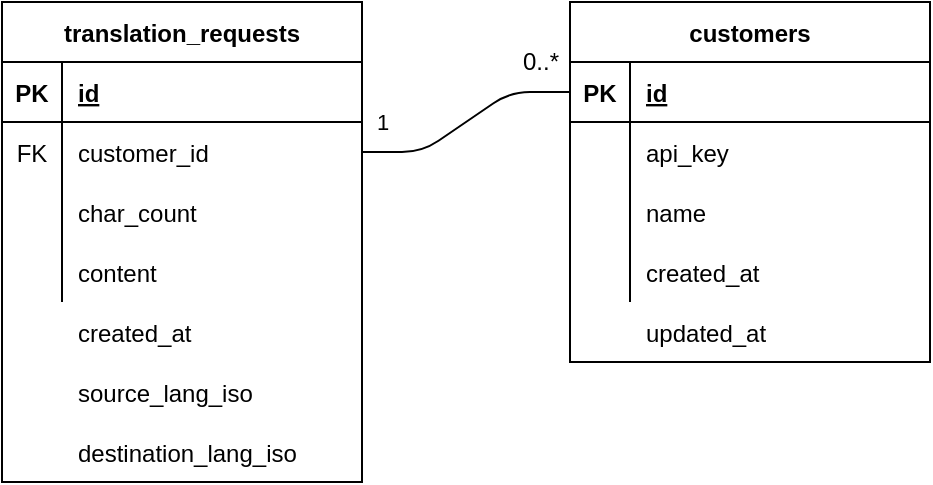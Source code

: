 <mxfile version="14.7.2" type="device"><diagram id="HS0Qx1WmLHTZVdmfQTB7" name="Page-1"><mxGraphModel dx="1224" dy="1117" grid="1" gridSize="10" guides="1" tooltips="1" connect="1" arrows="1" fold="1" page="1" pageScale="1" pageWidth="1920" pageHeight="1200" math="0" shadow="0"><root><mxCell id="0"/><mxCell id="1" parent="0"/><mxCell id="4bmAN9BPvOlxGKMwz4mo-54" value="translation_requests" style="shape=table;startSize=30;container=1;collapsible=1;childLayout=tableLayout;fixedRows=1;rowLines=0;fontStyle=1;align=center;resizeLast=1;" parent="1" vertex="1"><mxGeometry width="180" height="240" as="geometry"/></mxCell><mxCell id="4bmAN9BPvOlxGKMwz4mo-55" value="" style="shape=partialRectangle;collapsible=0;dropTarget=0;pointerEvents=0;fillColor=none;top=0;left=0;bottom=1;right=0;points=[[0,0.5],[1,0.5]];portConstraint=eastwest;" parent="4bmAN9BPvOlxGKMwz4mo-54" vertex="1"><mxGeometry y="30" width="180" height="30" as="geometry"/></mxCell><mxCell id="4bmAN9BPvOlxGKMwz4mo-56" value="PK" style="shape=partialRectangle;connectable=0;fillColor=none;top=0;left=0;bottom=0;right=0;fontStyle=1;overflow=hidden;" parent="4bmAN9BPvOlxGKMwz4mo-55" vertex="1"><mxGeometry width="30" height="30" as="geometry"/></mxCell><mxCell id="4bmAN9BPvOlxGKMwz4mo-57" value="id" style="shape=partialRectangle;connectable=0;fillColor=none;top=0;left=0;bottom=0;right=0;align=left;spacingLeft=6;fontStyle=5;overflow=hidden;" parent="4bmAN9BPvOlxGKMwz4mo-55" vertex="1"><mxGeometry x="30" width="150" height="30" as="geometry"/></mxCell><mxCell id="4bmAN9BPvOlxGKMwz4mo-58" value="" style="shape=partialRectangle;collapsible=0;dropTarget=0;pointerEvents=0;fillColor=none;top=0;left=0;bottom=0;right=0;points=[[0,0.5],[1,0.5]];portConstraint=eastwest;" parent="4bmAN9BPvOlxGKMwz4mo-54" vertex="1"><mxGeometry y="60" width="180" height="30" as="geometry"/></mxCell><mxCell id="4bmAN9BPvOlxGKMwz4mo-59" value="FK" style="shape=partialRectangle;connectable=0;fillColor=none;top=0;left=0;bottom=0;right=0;editable=1;overflow=hidden;" parent="4bmAN9BPvOlxGKMwz4mo-58" vertex="1"><mxGeometry width="30" height="30" as="geometry"/></mxCell><mxCell id="4bmAN9BPvOlxGKMwz4mo-60" value="customer_id" style="shape=partialRectangle;connectable=0;fillColor=none;top=0;left=0;bottom=0;right=0;align=left;spacingLeft=6;overflow=hidden;" parent="4bmAN9BPvOlxGKMwz4mo-58" vertex="1"><mxGeometry x="30" width="150" height="30" as="geometry"/></mxCell><mxCell id="4bmAN9BPvOlxGKMwz4mo-61" value="" style="shape=partialRectangle;collapsible=0;dropTarget=0;pointerEvents=0;fillColor=none;top=0;left=0;bottom=0;right=0;points=[[0,0.5],[1,0.5]];portConstraint=eastwest;" parent="4bmAN9BPvOlxGKMwz4mo-54" vertex="1"><mxGeometry y="90" width="180" height="30" as="geometry"/></mxCell><mxCell id="4bmAN9BPvOlxGKMwz4mo-62" value="" style="shape=partialRectangle;connectable=0;fillColor=none;top=0;left=0;bottom=0;right=0;editable=1;overflow=hidden;" parent="4bmAN9BPvOlxGKMwz4mo-61" vertex="1"><mxGeometry width="30" height="30" as="geometry"/></mxCell><mxCell id="4bmAN9BPvOlxGKMwz4mo-63" value="char_count" style="shape=partialRectangle;connectable=0;fillColor=none;top=0;left=0;bottom=0;right=0;align=left;spacingLeft=6;overflow=hidden;" parent="4bmAN9BPvOlxGKMwz4mo-61" vertex="1"><mxGeometry x="30" width="150" height="30" as="geometry"/></mxCell><mxCell id="4bmAN9BPvOlxGKMwz4mo-64" value="" style="shape=partialRectangle;collapsible=0;dropTarget=0;pointerEvents=0;fillColor=none;top=0;left=0;bottom=0;right=0;points=[[0,0.5],[1,0.5]];portConstraint=eastwest;" parent="4bmAN9BPvOlxGKMwz4mo-54" vertex="1"><mxGeometry y="120" width="180" height="30" as="geometry"/></mxCell><mxCell id="4bmAN9BPvOlxGKMwz4mo-65" value="" style="shape=partialRectangle;connectable=0;fillColor=none;top=0;left=0;bottom=0;right=0;editable=1;overflow=hidden;" parent="4bmAN9BPvOlxGKMwz4mo-64" vertex="1"><mxGeometry width="30" height="30" as="geometry"/></mxCell><mxCell id="4bmAN9BPvOlxGKMwz4mo-66" value="content" style="shape=partialRectangle;connectable=0;fillColor=none;top=0;left=0;bottom=0;right=0;align=left;spacingLeft=6;overflow=hidden;" parent="4bmAN9BPvOlxGKMwz4mo-64" vertex="1"><mxGeometry x="30" width="150" height="30" as="geometry"/></mxCell><mxCell id="4bmAN9BPvOlxGKMwz4mo-67" value="created_at" style="shape=partialRectangle;connectable=0;fillColor=none;top=0;left=0;bottom=0;right=0;align=left;spacingLeft=6;overflow=hidden;" parent="1" vertex="1"><mxGeometry x="30" y="150" width="150" height="30" as="geometry"/></mxCell><mxCell id="4bmAN9BPvOlxGKMwz4mo-68" value="source_lang_iso" style="shape=partialRectangle;connectable=0;fillColor=none;top=0;left=0;bottom=0;right=0;align=left;spacingLeft=6;overflow=hidden;" parent="1" vertex="1"><mxGeometry x="30" y="180" width="150" height="30" as="geometry"/></mxCell><mxCell id="4bmAN9BPvOlxGKMwz4mo-69" value="destination_lang_iso" style="shape=partialRectangle;connectable=0;fillColor=none;top=0;left=0;bottom=0;right=0;align=left;spacingLeft=6;overflow=hidden;" parent="1" vertex="1"><mxGeometry x="30" y="210" width="150" height="30" as="geometry"/></mxCell><mxCell id="4bmAN9BPvOlxGKMwz4mo-90" value="customers" style="shape=table;startSize=30;container=1;collapsible=1;childLayout=tableLayout;fixedRows=1;rowLines=0;fontStyle=1;align=center;resizeLast=1;" parent="1" vertex="1"><mxGeometry x="284" width="180" height="180" as="geometry"/></mxCell><mxCell id="4bmAN9BPvOlxGKMwz4mo-91" value="" style="shape=partialRectangle;collapsible=0;dropTarget=0;pointerEvents=0;fillColor=none;top=0;left=0;bottom=1;right=0;points=[[0,0.5],[1,0.5]];portConstraint=eastwest;" parent="4bmAN9BPvOlxGKMwz4mo-90" vertex="1"><mxGeometry y="30" width="180" height="30" as="geometry"/></mxCell><mxCell id="4bmAN9BPvOlxGKMwz4mo-92" value="PK" style="shape=partialRectangle;connectable=0;fillColor=none;top=0;left=0;bottom=0;right=0;fontStyle=1;overflow=hidden;" parent="4bmAN9BPvOlxGKMwz4mo-91" vertex="1"><mxGeometry width="30" height="30" as="geometry"/></mxCell><mxCell id="4bmAN9BPvOlxGKMwz4mo-93" value="id" style="shape=partialRectangle;connectable=0;fillColor=none;top=0;left=0;bottom=0;right=0;align=left;spacingLeft=6;fontStyle=5;overflow=hidden;" parent="4bmAN9BPvOlxGKMwz4mo-91" vertex="1"><mxGeometry x="30" width="150" height="30" as="geometry"/></mxCell><mxCell id="4bmAN9BPvOlxGKMwz4mo-94" value="" style="shape=partialRectangle;collapsible=0;dropTarget=0;pointerEvents=0;fillColor=none;top=0;left=0;bottom=0;right=0;points=[[0,0.5],[1,0.5]];portConstraint=eastwest;" parent="4bmAN9BPvOlxGKMwz4mo-90" vertex="1"><mxGeometry y="60" width="180" height="30" as="geometry"/></mxCell><mxCell id="4bmAN9BPvOlxGKMwz4mo-95" value="" style="shape=partialRectangle;connectable=0;fillColor=none;top=0;left=0;bottom=0;right=0;editable=1;overflow=hidden;" parent="4bmAN9BPvOlxGKMwz4mo-94" vertex="1"><mxGeometry width="30" height="30" as="geometry"/></mxCell><mxCell id="4bmAN9BPvOlxGKMwz4mo-96" value="api_key" style="shape=partialRectangle;connectable=0;fillColor=none;top=0;left=0;bottom=0;right=0;align=left;spacingLeft=6;overflow=hidden;" parent="4bmAN9BPvOlxGKMwz4mo-94" vertex="1"><mxGeometry x="30" width="150" height="30" as="geometry"/></mxCell><mxCell id="4bmAN9BPvOlxGKMwz4mo-97" value="" style="shape=partialRectangle;collapsible=0;dropTarget=0;pointerEvents=0;fillColor=none;top=0;left=0;bottom=0;right=0;points=[[0,0.5],[1,0.5]];portConstraint=eastwest;" parent="4bmAN9BPvOlxGKMwz4mo-90" vertex="1"><mxGeometry y="90" width="180" height="30" as="geometry"/></mxCell><mxCell id="4bmAN9BPvOlxGKMwz4mo-98" value="" style="shape=partialRectangle;connectable=0;fillColor=none;top=0;left=0;bottom=0;right=0;editable=1;overflow=hidden;" parent="4bmAN9BPvOlxGKMwz4mo-97" vertex="1"><mxGeometry width="30" height="30" as="geometry"/></mxCell><mxCell id="4bmAN9BPvOlxGKMwz4mo-99" value="name" style="shape=partialRectangle;connectable=0;fillColor=none;top=0;left=0;bottom=0;right=0;align=left;spacingLeft=6;overflow=hidden;" parent="4bmAN9BPvOlxGKMwz4mo-97" vertex="1"><mxGeometry x="30" width="150" height="30" as="geometry"/></mxCell><mxCell id="4bmAN9BPvOlxGKMwz4mo-100" value="" style="shape=partialRectangle;collapsible=0;dropTarget=0;pointerEvents=0;fillColor=none;top=0;left=0;bottom=0;right=0;points=[[0,0.5],[1,0.5]];portConstraint=eastwest;" parent="4bmAN9BPvOlxGKMwz4mo-90" vertex="1"><mxGeometry y="120" width="180" height="30" as="geometry"/></mxCell><mxCell id="4bmAN9BPvOlxGKMwz4mo-101" value="" style="shape=partialRectangle;connectable=0;fillColor=none;top=0;left=0;bottom=0;right=0;editable=1;overflow=hidden;" parent="4bmAN9BPvOlxGKMwz4mo-100" vertex="1"><mxGeometry width="30" height="30" as="geometry"/></mxCell><mxCell id="4bmAN9BPvOlxGKMwz4mo-102" value="" style="shape=partialRectangle;connectable=0;fillColor=none;top=0;left=0;bottom=0;right=0;align=left;spacingLeft=6;overflow=hidden;" parent="4bmAN9BPvOlxGKMwz4mo-100" vertex="1"><mxGeometry x="30" width="150" height="30" as="geometry"/></mxCell><mxCell id="4bmAN9BPvOlxGKMwz4mo-106" value="created_at" style="shape=partialRectangle;connectable=0;fillColor=none;top=0;left=0;bottom=0;right=0;align=left;spacingLeft=6;overflow=hidden;" parent="1" vertex="1"><mxGeometry x="314" y="120" width="150" height="30" as="geometry"/></mxCell><mxCell id="4bmAN9BPvOlxGKMwz4mo-107" value="updated_at" style="shape=partialRectangle;connectable=0;fillColor=none;top=0;left=0;bottom=0;right=0;align=left;spacingLeft=6;overflow=hidden;" parent="1" vertex="1"><mxGeometry x="314" y="150" width="150" height="30" as="geometry"/></mxCell><mxCell id="4bmAN9BPvOlxGKMwz4mo-109" value="" style="edgeStyle=entityRelationEdgeStyle;html=1;endArrow=none;elbow=vertical;exitX=1;exitY=0.5;exitDx=0;exitDy=0;" parent="1" source="4bmAN9BPvOlxGKMwz4mo-58" edge="1"><mxGeometry width="100" height="75" relative="1" as="geometry"><mxPoint x="184" y="120" as="sourcePoint"/><mxPoint x="284" y="45" as="targetPoint"/></mxGeometry></mxCell><mxCell id="4bmAN9BPvOlxGKMwz4mo-110" value="&lt;font style=&quot;font-size: 11px&quot;&gt;1&lt;/font&gt;" style="text;html=1;align=center;verticalAlign=middle;resizable=0;points=[];autosize=1;strokeColor=none;" parent="1" vertex="1"><mxGeometry x="180" y="50" width="20" height="20" as="geometry"/></mxCell><mxCell id="4bmAN9BPvOlxGKMwz4mo-111" value="0..*" style="text;html=1;align=center;verticalAlign=middle;resizable=0;points=[];autosize=1;strokeColor=none;" parent="1" vertex="1"><mxGeometry x="254" y="20" width="30" height="20" as="geometry"/></mxCell></root></mxGraphModel></diagram></mxfile>